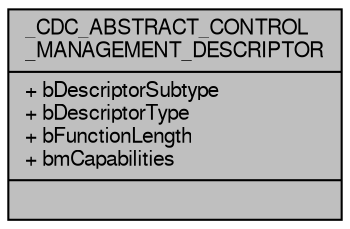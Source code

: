 digraph "_CDC_ABSTRACT_CONTROL_MANAGEMENT_DESCRIPTOR"
{
  edge [fontname="FreeSans",fontsize="10",labelfontname="FreeSans",labelfontsize="10"];
  node [fontname="FreeSans",fontsize="10",shape=record];
  Node1 [label="{_CDC_ABSTRACT_CONTROL\l_MANAGEMENT_DESCRIPTOR\n|+ bDescriptorSubtype\l+ bDescriptorType\l+ bFunctionLength\l+ bmCapabilities\l|}",height=0.2,width=0.4,color="black", fillcolor="grey75", style="filled", fontcolor="black"];
}
